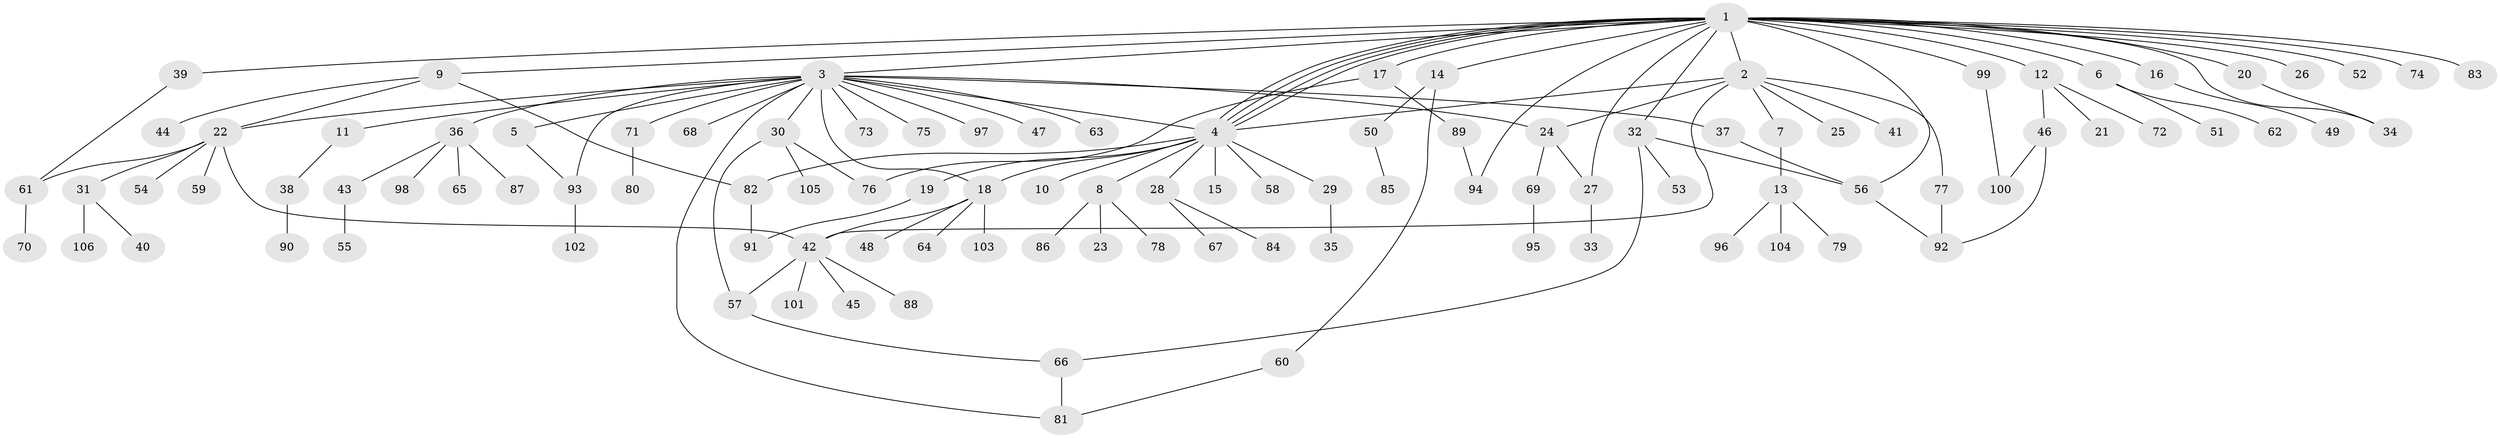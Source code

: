 // Generated by graph-tools (version 1.1) at 2025/49/03/09/25 03:49:58]
// undirected, 106 vertices, 132 edges
graph export_dot {
graph [start="1"]
  node [color=gray90,style=filled];
  1;
  2;
  3;
  4;
  5;
  6;
  7;
  8;
  9;
  10;
  11;
  12;
  13;
  14;
  15;
  16;
  17;
  18;
  19;
  20;
  21;
  22;
  23;
  24;
  25;
  26;
  27;
  28;
  29;
  30;
  31;
  32;
  33;
  34;
  35;
  36;
  37;
  38;
  39;
  40;
  41;
  42;
  43;
  44;
  45;
  46;
  47;
  48;
  49;
  50;
  51;
  52;
  53;
  54;
  55;
  56;
  57;
  58;
  59;
  60;
  61;
  62;
  63;
  64;
  65;
  66;
  67;
  68;
  69;
  70;
  71;
  72;
  73;
  74;
  75;
  76;
  77;
  78;
  79;
  80;
  81;
  82;
  83;
  84;
  85;
  86;
  87;
  88;
  89;
  90;
  91;
  92;
  93;
  94;
  95;
  96;
  97;
  98;
  99;
  100;
  101;
  102;
  103;
  104;
  105;
  106;
  1 -- 2;
  1 -- 3;
  1 -- 4;
  1 -- 4;
  1 -- 4;
  1 -- 4;
  1 -- 6;
  1 -- 9;
  1 -- 12;
  1 -- 14;
  1 -- 16;
  1 -- 17;
  1 -- 20;
  1 -- 26;
  1 -- 27;
  1 -- 32;
  1 -- 34;
  1 -- 39;
  1 -- 52;
  1 -- 56;
  1 -- 74;
  1 -- 83;
  1 -- 94;
  1 -- 99;
  2 -- 4;
  2 -- 7;
  2 -- 24;
  2 -- 25;
  2 -- 41;
  2 -- 42;
  2 -- 77;
  3 -- 4;
  3 -- 5;
  3 -- 11;
  3 -- 18;
  3 -- 22;
  3 -- 24;
  3 -- 30;
  3 -- 36;
  3 -- 37;
  3 -- 47;
  3 -- 63;
  3 -- 68;
  3 -- 71;
  3 -- 73;
  3 -- 75;
  3 -- 81;
  3 -- 93;
  3 -- 97;
  4 -- 8;
  4 -- 10;
  4 -- 15;
  4 -- 18;
  4 -- 19;
  4 -- 28;
  4 -- 29;
  4 -- 58;
  4 -- 82;
  5 -- 93;
  6 -- 51;
  6 -- 62;
  7 -- 13;
  8 -- 23;
  8 -- 78;
  8 -- 86;
  9 -- 22;
  9 -- 44;
  9 -- 82;
  11 -- 38;
  12 -- 21;
  12 -- 46;
  12 -- 72;
  13 -- 79;
  13 -- 96;
  13 -- 104;
  14 -- 50;
  14 -- 60;
  16 -- 49;
  17 -- 76;
  17 -- 89;
  18 -- 42;
  18 -- 48;
  18 -- 64;
  18 -- 103;
  19 -- 91;
  20 -- 34;
  22 -- 31;
  22 -- 42;
  22 -- 54;
  22 -- 59;
  22 -- 61;
  24 -- 27;
  24 -- 69;
  27 -- 33;
  28 -- 67;
  28 -- 84;
  29 -- 35;
  30 -- 57;
  30 -- 76;
  30 -- 105;
  31 -- 40;
  31 -- 106;
  32 -- 53;
  32 -- 56;
  32 -- 66;
  36 -- 43;
  36 -- 65;
  36 -- 87;
  36 -- 98;
  37 -- 56;
  38 -- 90;
  39 -- 61;
  42 -- 45;
  42 -- 57;
  42 -- 88;
  42 -- 101;
  43 -- 55;
  46 -- 92;
  46 -- 100;
  50 -- 85;
  56 -- 92;
  57 -- 66;
  60 -- 81;
  61 -- 70;
  66 -- 81;
  69 -- 95;
  71 -- 80;
  77 -- 92;
  82 -- 91;
  89 -- 94;
  93 -- 102;
  99 -- 100;
}
